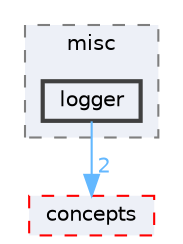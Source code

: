 digraph "/home/runner/work/vclib/vclib/include/vclib/misc/logger"
{
 // LATEX_PDF_SIZE
  bgcolor="transparent";
  edge [fontname=Helvetica,fontsize=10,labelfontname=Helvetica,labelfontsize=10];
  node [fontname=Helvetica,fontsize=10,shape=box,height=0.2,width=0.4];
  compound=true
  subgraph clusterdir_1d5d86545c5ee72848d4833136f0caa9 {
    graph [ bgcolor="#edf0f7", pencolor="grey50", label="misc", fontname=Helvetica,fontsize=10 style="filled,dashed", URL="dir_1d5d86545c5ee72848d4833136f0caa9.html",tooltip=""]
  dir_9e0e4c62a1fe2ec4573b28f7b7e72013 [label="logger", fillcolor="#edf0f7", color="grey25", style="filled,bold", URL="dir_9e0e4c62a1fe2ec4573b28f7b7e72013.html",tooltip=""];
  }
  dir_d8d31096cdb23314816d0514c2e28657 [label="concepts", fillcolor="#edf0f7", color="red", style="filled,dashed", URL="dir_d8d31096cdb23314816d0514c2e28657.html",tooltip=""];
  dir_9e0e4c62a1fe2ec4573b28f7b7e72013->dir_d8d31096cdb23314816d0514c2e28657 [headlabel="2", labeldistance=1.5 headhref="dir_000029_000005.html" color="steelblue1" fontcolor="steelblue1"];
}
